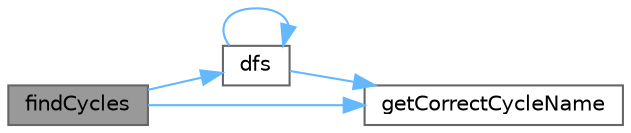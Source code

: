 digraph "findCycles"
{
 // LATEX_PDF_SIZE
  bgcolor="transparent";
  edge [fontname=Helvetica,fontsize=10,labelfontname=Helvetica,labelfontsize=10];
  node [fontname=Helvetica,fontsize=10,shape=box,height=0.2,width=0.4];
  rankdir="LR";
  Node1 [id="Node000001",label="findCycles",height=0.2,width=0.4,color="gray40", fillcolor="grey60", style="filled", fontcolor="black",tooltip=" "];
  Node1 -> Node2 [id="edge1_Node000001_Node000002",color="steelblue1",style="solid",tooltip=" "];
  Node2 [id="Node000002",label="dfs",height=0.2,width=0.4,color="grey40", fillcolor="white", style="filled",URL="$_cycles_in_the_graph_8cpp.html#a5c8a8ab2e3894d07e0d222e043c8fe88",tooltip=" "];
  Node2 -> Node2 [id="edge2_Node000002_Node000002",color="steelblue1",style="solid",tooltip=" "];
  Node2 -> Node3 [id="edge3_Node000002_Node000003",color="steelblue1",style="solid",tooltip=" "];
  Node3 [id="Node000003",label="getCorrectCycleName",height=0.2,width=0.4,color="grey40", fillcolor="white", style="filled",URL="$_cycles_in_the_graph_8cpp.html#a10f481d35ef61acbb243d99d13ed2195",tooltip=" "];
  Node1 -> Node3 [id="edge4_Node000001_Node000003",color="steelblue1",style="solid",tooltip=" "];
}
